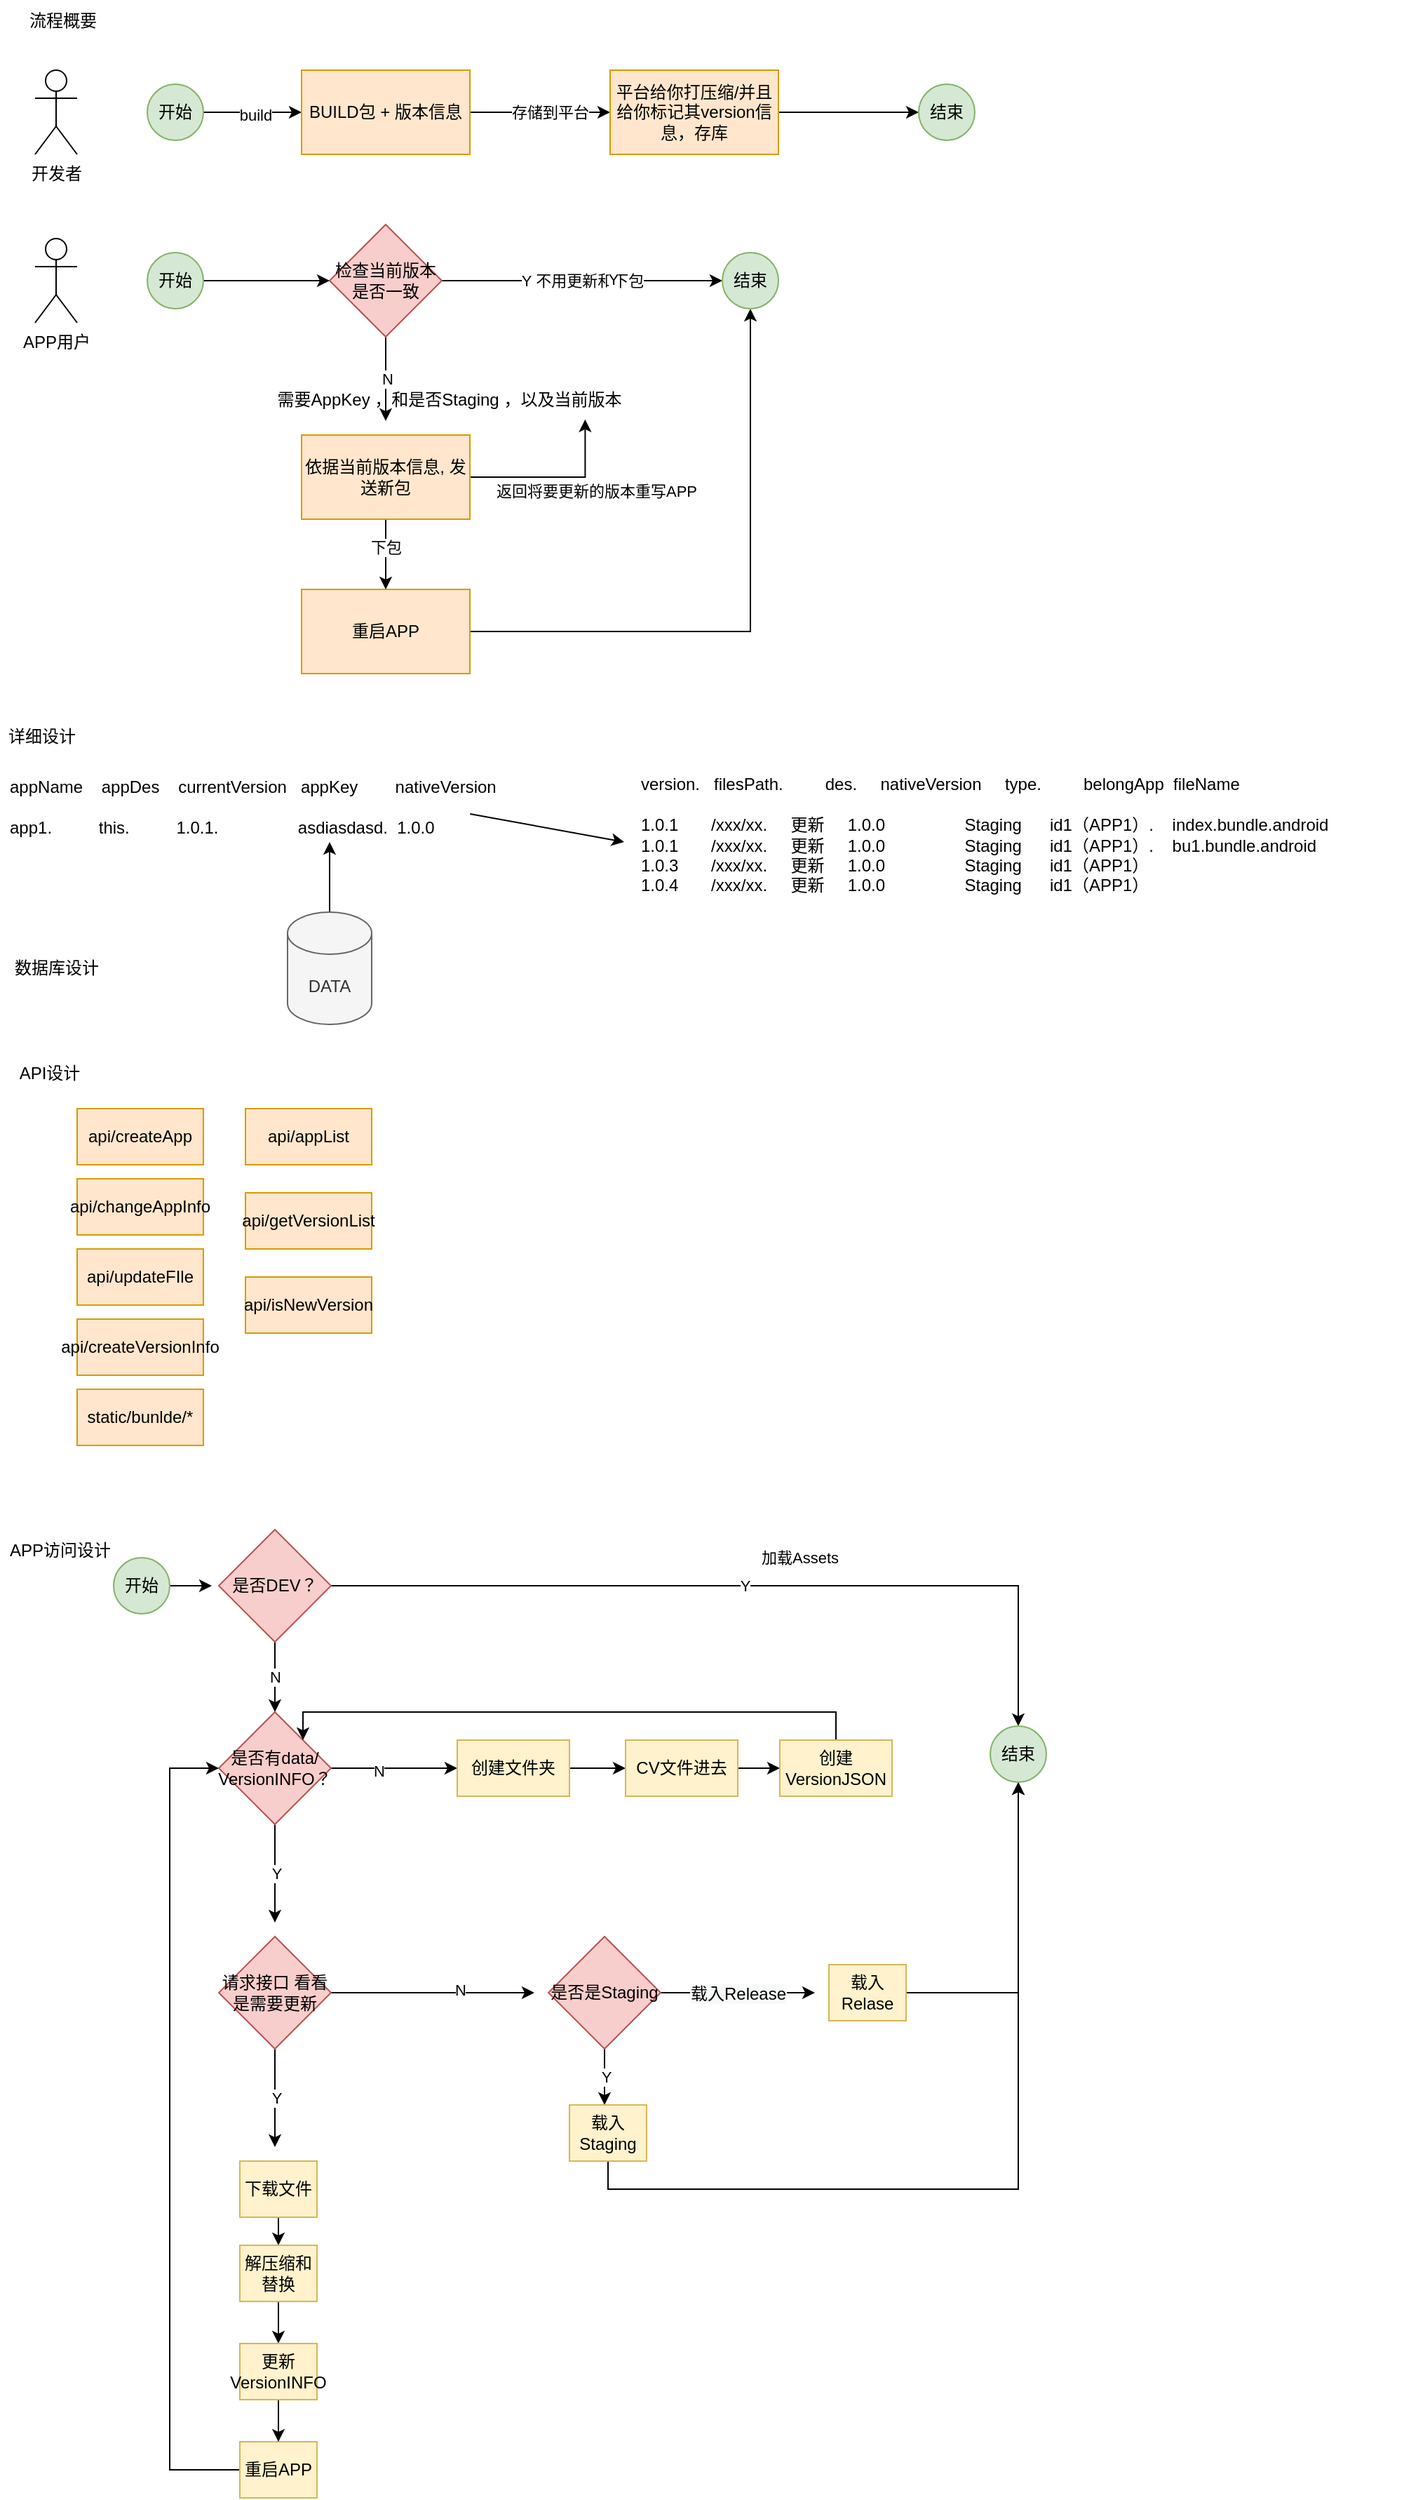 <mxfile version="16.1.2" type="device"><diagram id="2lM2lwTUtbdxGsBKdN3J" name="第 1 页"><mxGraphModel dx="1106" dy="830" grid="1" gridSize="10" guides="1" tooltips="1" connect="1" arrows="1" fold="1" page="1" pageScale="1" pageWidth="827" pageHeight="1169" math="0" shadow="0"><root><mxCell id="0"/><mxCell id="1" parent="0"/><mxCell id="BhmfG3ROlnPIpAQ-kHiL-32" style="edgeStyle=orthogonalEdgeStyle;rounded=0;orthogonalLoop=1;jettySize=auto;html=1;exitX=1;exitY=0.5;exitDx=0;exitDy=0;" parent="1" source="BhmfG3ROlnPIpAQ-kHiL-6" target="BhmfG3ROlnPIpAQ-kHiL-12" edge="1"><mxGeometry relative="1" as="geometry"/></mxCell><mxCell id="BhmfG3ROlnPIpAQ-kHiL-39" value="build" style="edgeLabel;html=1;align=center;verticalAlign=middle;resizable=0;points=[];" parent="BhmfG3ROlnPIpAQ-kHiL-32" vertex="1" connectable="0"><mxGeometry x="0.039" y="-2" relative="1" as="geometry"><mxPoint as="offset"/></mxGeometry></mxCell><mxCell id="BhmfG3ROlnPIpAQ-kHiL-6" value="开始" style="ellipse;whiteSpace=wrap;html=1;aspect=fixed;fillColor=#d5e8d4;strokeColor=#82b366;" parent="1" vertex="1"><mxGeometry x="105" y="80" width="40" height="40" as="geometry"/></mxCell><mxCell id="BhmfG3ROlnPIpAQ-kHiL-8" value="开发者" style="shape=umlActor;verticalLabelPosition=bottom;verticalAlign=top;html=1;outlineConnect=0;" parent="1" vertex="1"><mxGeometry x="25" y="70" width="30" height="60" as="geometry"/></mxCell><mxCell id="BhmfG3ROlnPIpAQ-kHiL-11" value="APP用户" style="shape=umlActor;verticalLabelPosition=bottom;verticalAlign=top;html=1;outlineConnect=0;" parent="1" vertex="1"><mxGeometry x="25" y="190" width="30" height="60" as="geometry"/></mxCell><mxCell id="BhmfG3ROlnPIpAQ-kHiL-33" style="edgeStyle=orthogonalEdgeStyle;rounded=0;orthogonalLoop=1;jettySize=auto;html=1;exitX=1;exitY=0.5;exitDx=0;exitDy=0;" parent="1" source="BhmfG3ROlnPIpAQ-kHiL-12" target="BhmfG3ROlnPIpAQ-kHiL-13" edge="1"><mxGeometry relative="1" as="geometry"/></mxCell><mxCell id="BhmfG3ROlnPIpAQ-kHiL-36" value="存储到平台" style="edgeLabel;html=1;align=center;verticalAlign=middle;resizable=0;points=[];" parent="BhmfG3ROlnPIpAQ-kHiL-33" vertex="1" connectable="0"><mxGeometry x="-0.308" y="2" relative="1" as="geometry"><mxPoint x="22" y="2" as="offset"/></mxGeometry></mxCell><mxCell id="BhmfG3ROlnPIpAQ-kHiL-12" value="BUILD包 + 版本信息" style="rounded=0;whiteSpace=wrap;html=1;fillColor=#ffe6cc;strokeColor=#d79b00;" parent="1" vertex="1"><mxGeometry x="215" y="70" width="120" height="60" as="geometry"/></mxCell><mxCell id="BhmfG3ROlnPIpAQ-kHiL-35" style="edgeStyle=orthogonalEdgeStyle;rounded=0;orthogonalLoop=1;jettySize=auto;html=1;exitX=1;exitY=0.5;exitDx=0;exitDy=0;entryX=0;entryY=0.5;entryDx=0;entryDy=0;" parent="1" source="BhmfG3ROlnPIpAQ-kHiL-13" target="BhmfG3ROlnPIpAQ-kHiL-31" edge="1"><mxGeometry relative="1" as="geometry"/></mxCell><mxCell id="BhmfG3ROlnPIpAQ-kHiL-13" value="平台给你打压缩/并且给你标记其version信息，存库" style="rounded=0;whiteSpace=wrap;html=1;fillColor=#ffe6cc;strokeColor=#d79b00;" parent="1" vertex="1"><mxGeometry x="435" y="70" width="120" height="60" as="geometry"/></mxCell><mxCell id="BhmfG3ROlnPIpAQ-kHiL-40" value="N" style="edgeStyle=orthogonalEdgeStyle;rounded=0;orthogonalLoop=1;jettySize=auto;html=1;exitX=0.5;exitY=1;exitDx=0;exitDy=0;entryX=0.5;entryY=0;entryDx=0;entryDy=0;" parent="1" source="BhmfG3ROlnPIpAQ-kHiL-17" edge="1"><mxGeometry relative="1" as="geometry"><mxPoint x="275" y="320" as="targetPoint"/></mxGeometry></mxCell><mxCell id="BhmfG3ROlnPIpAQ-kHiL-41" value="Y 不用更新和下包" style="edgeStyle=orthogonalEdgeStyle;rounded=0;orthogonalLoop=1;jettySize=auto;html=1;exitX=1;exitY=0.5;exitDx=0;exitDy=0;entryX=0;entryY=0.5;entryDx=0;entryDy=0;" parent="1" source="BhmfG3ROlnPIpAQ-kHiL-17" target="BhmfG3ROlnPIpAQ-kHiL-43" edge="1"><mxGeometry relative="1" as="geometry"><mxPoint x="415" y="220.31" as="targetPoint"/></mxGeometry></mxCell><mxCell id="BhmfG3ROlnPIpAQ-kHiL-42" value="Y" style="edgeLabel;html=1;align=center;verticalAlign=middle;resizable=0;points=[];" parent="BhmfG3ROlnPIpAQ-kHiL-41" vertex="1" connectable="0"><mxGeometry x="0.219" y="1" relative="1" as="geometry"><mxPoint as="offset"/></mxGeometry></mxCell><mxCell id="BhmfG3ROlnPIpAQ-kHiL-17" value="检查当前版本是否一致" style="rhombus;whiteSpace=wrap;html=1;fillColor=#f8cecc;strokeColor=#b85450;" parent="1" vertex="1"><mxGeometry x="235" y="180" width="80" height="80" as="geometry"/></mxCell><mxCell id="BhmfG3ROlnPIpAQ-kHiL-46" style="edgeStyle=orthogonalEdgeStyle;rounded=0;orthogonalLoop=1;jettySize=auto;html=1;exitX=1;exitY=0.5;exitDx=0;exitDy=0;" parent="1" source="BhmfG3ROlnPIpAQ-kHiL-20" target="BhmfG3ROlnPIpAQ-kHiL-43" edge="1"><mxGeometry relative="1" as="geometry"/></mxCell><mxCell id="BhmfG3ROlnPIpAQ-kHiL-20" value="重启APP" style="rounded=0;whiteSpace=wrap;html=1;fillColor=#ffe6cc;strokeColor=#d79b00;" parent="1" vertex="1"><mxGeometry x="215" y="440" width="120" height="60" as="geometry"/></mxCell><mxCell id="BhmfG3ROlnPIpAQ-kHiL-31" value="结束" style="ellipse;whiteSpace=wrap;html=1;aspect=fixed;fillColor=#d5e8d4;strokeColor=#82b366;" parent="1" vertex="1"><mxGeometry x="655" y="80" width="40" height="40" as="geometry"/></mxCell><mxCell id="BhmfG3ROlnPIpAQ-kHiL-51" style="edgeStyle=orthogonalEdgeStyle;rounded=0;orthogonalLoop=1;jettySize=auto;html=1;exitX=1;exitY=0.5;exitDx=0;exitDy=0;entryX=0;entryY=0.5;entryDx=0;entryDy=0;" parent="1" source="BhmfG3ROlnPIpAQ-kHiL-37" target="BhmfG3ROlnPIpAQ-kHiL-17" edge="1"><mxGeometry relative="1" as="geometry"/></mxCell><mxCell id="BhmfG3ROlnPIpAQ-kHiL-37" value="开始" style="ellipse;whiteSpace=wrap;html=1;aspect=fixed;fillColor=#d5e8d4;strokeColor=#82b366;" parent="1" vertex="1"><mxGeometry x="105" y="200" width="40" height="40" as="geometry"/></mxCell><mxCell id="BhmfG3ROlnPIpAQ-kHiL-43" value="结束" style="ellipse;whiteSpace=wrap;html=1;aspect=fixed;fillColor=#d5e8d4;strokeColor=#82b366;" parent="1" vertex="1"><mxGeometry x="515" y="200" width="40" height="40" as="geometry"/></mxCell><mxCell id="BhmfG3ROlnPIpAQ-kHiL-45" style="edgeStyle=orthogonalEdgeStyle;rounded=0;orthogonalLoop=1;jettySize=auto;html=1;exitX=0.5;exitY=1;exitDx=0;exitDy=0;" parent="1" source="BhmfG3ROlnPIpAQ-kHiL-44" target="BhmfG3ROlnPIpAQ-kHiL-20" edge="1"><mxGeometry relative="1" as="geometry"/></mxCell><mxCell id="BhmfG3ROlnPIpAQ-kHiL-50" value="下包" style="edgeLabel;html=1;align=center;verticalAlign=middle;resizable=0;points=[];" parent="BhmfG3ROlnPIpAQ-kHiL-45" vertex="1" connectable="0"><mxGeometry x="-0.339" y="1" relative="1" as="geometry"><mxPoint x="-1" y="3" as="offset"/></mxGeometry></mxCell><mxCell id="BhmfG3ROlnPIpAQ-kHiL-48" style="edgeStyle=orthogonalEdgeStyle;rounded=0;orthogonalLoop=1;jettySize=auto;html=1;exitX=1;exitY=0.5;exitDx=0;exitDy=0;entryX=0.86;entryY=0.964;entryDx=0;entryDy=0;entryPerimeter=0;" parent="1" source="BhmfG3ROlnPIpAQ-kHiL-44" target="BhmfG3ROlnPIpAQ-kHiL-47" edge="1"><mxGeometry relative="1" as="geometry"/></mxCell><mxCell id="BhmfG3ROlnPIpAQ-kHiL-49" value="返回将要更新的版本重写APP" style="edgeLabel;html=1;align=center;verticalAlign=middle;resizable=0;points=[];" parent="BhmfG3ROlnPIpAQ-kHiL-48" vertex="1" connectable="0"><mxGeometry x="-0.193" y="-2" relative="1" as="geometry"><mxPoint x="40" y="8" as="offset"/></mxGeometry></mxCell><mxCell id="BhmfG3ROlnPIpAQ-kHiL-44" value="依据当前版本信息, 发送新包" style="rounded=0;whiteSpace=wrap;html=1;fillColor=#ffe6cc;strokeColor=#d79b00;" parent="1" vertex="1"><mxGeometry x="215" y="330" width="120" height="60" as="geometry"/></mxCell><mxCell id="BhmfG3ROlnPIpAQ-kHiL-47" value="需要AppKey ，和是否Staging ，以及当前版本" style="text;html=1;align=center;verticalAlign=middle;resizable=0;points=[];autosize=1;strokeColor=none;fillColor=none;" parent="1" vertex="1"><mxGeometry x="185" y="290" width="270" height="30" as="geometry"/></mxCell><mxCell id="2VMpYK0dCk2_2af81qOv-1" value="详细设计" style="text;html=1;strokeColor=none;fillColor=none;align=center;verticalAlign=middle;whiteSpace=wrap;rounded=0;" parent="1" vertex="1"><mxGeometry y="530" width="60" height="30" as="geometry"/></mxCell><mxCell id="2VMpYK0dCk2_2af81qOv-3" value="流程概要" style="text;html=1;strokeColor=none;fillColor=none;align=center;verticalAlign=middle;whiteSpace=wrap;rounded=0;" parent="1" vertex="1"><mxGeometry x="15" y="20" width="60" height="30" as="geometry"/></mxCell><mxCell id="2VMpYK0dCk2_2af81qOv-4" style="edgeStyle=orthogonalEdgeStyle;rounded=0;orthogonalLoop=1;jettySize=auto;html=1;exitX=0.5;exitY=0;exitDx=0;exitDy=0;exitPerimeter=0;" parent="1" source="2VMpYK0dCk2_2af81qOv-5" edge="1"><mxGeometry relative="1" as="geometry"><mxPoint x="235" y="620" as="targetPoint"/></mxGeometry></mxCell><mxCell id="2VMpYK0dCk2_2af81qOv-5" value="DATA" style="shape=cylinder3;whiteSpace=wrap;html=1;boundedLbl=1;backgroundOutline=1;size=15;fillColor=#f5f5f5;fontColor=#333333;strokeColor=#666666;" parent="1" vertex="1"><mxGeometry x="205" y="670" width="60" height="80" as="geometry"/></mxCell><mxCell id="2VMpYK0dCk2_2af81qOv-6" value="appName&amp;nbsp; &amp;nbsp; appDes&amp;nbsp; &amp;nbsp; currentVersion&amp;nbsp; &amp;nbsp;appKey&amp;nbsp; &amp;nbsp; &amp;nbsp; &amp;nbsp; nativeVersion&lt;br&gt;&lt;br&gt;app1.&amp;nbsp; &amp;nbsp; &amp;nbsp; &amp;nbsp; &amp;nbsp; this.&amp;nbsp; &amp;nbsp; &amp;nbsp; &amp;nbsp; &amp;nbsp; 1.0.1.&amp;nbsp; &amp;nbsp; &amp;nbsp; &amp;nbsp; &amp;nbsp; &amp;nbsp; &amp;nbsp; &amp;nbsp; &amp;nbsp;asdiasdasd.&amp;nbsp; 1.0.0" style="text;html=1;strokeColor=none;fillColor=none;align=left;verticalAlign=middle;whiteSpace=wrap;rounded=0;" parent="1" vertex="1"><mxGeometry x="5" y="580" width="360" height="30" as="geometry"/></mxCell><mxCell id="2VMpYK0dCk2_2af81qOv-7" value="version.&amp;nbsp; &amp;nbsp;filesPath.&amp;nbsp; &amp;nbsp; &amp;nbsp; &amp;nbsp; &amp;nbsp;des.&amp;nbsp; &amp;nbsp; &amp;nbsp;nativeVersion&amp;nbsp; &amp;nbsp; &amp;nbsp;type.&amp;nbsp; &amp;nbsp; &amp;nbsp; &amp;nbsp; &amp;nbsp;belongApp&amp;nbsp; fileName&lt;br&gt;&lt;br&gt;1.0.1&amp;nbsp; &amp;nbsp; &amp;nbsp; &amp;nbsp;/xxx/xx.&amp;nbsp; &amp;nbsp; &amp;nbsp;更新&amp;nbsp; &amp;nbsp; &amp;nbsp;1.0.0&amp;nbsp; &amp;nbsp; &amp;nbsp; &amp;nbsp; &amp;nbsp; &amp;nbsp; &amp;nbsp; &amp;nbsp; &amp;nbsp;Staging&amp;nbsp; &amp;nbsp; &amp;nbsp; id1（APP1）.&amp;nbsp; &amp;nbsp; index.bundle.android&lt;br&gt;1.0.1&amp;nbsp; &amp;nbsp; &amp;nbsp; &amp;nbsp;/xxx/xx.&amp;nbsp; &amp;nbsp; &amp;nbsp;更新&amp;nbsp; &amp;nbsp; &amp;nbsp;1.0.0&amp;nbsp; &amp;nbsp; &amp;nbsp; &amp;nbsp; &amp;nbsp; &amp;nbsp; &amp;nbsp; &amp;nbsp; &amp;nbsp;Staging&amp;nbsp; &amp;nbsp; &amp;nbsp; id1（APP1）.&amp;nbsp; &amp;nbsp; bu1.bundle.android&lt;br&gt;1.0.3&amp;nbsp; &amp;nbsp; &amp;nbsp; &amp;nbsp;/xxx/xx.&amp;nbsp; &amp;nbsp; &amp;nbsp;更新&amp;nbsp; &amp;nbsp; &amp;nbsp;1.0.0&amp;nbsp; &amp;nbsp; &amp;nbsp; &amp;nbsp; &amp;nbsp; &amp;nbsp; &amp;nbsp; &amp;nbsp; &amp;nbsp;Staging&amp;nbsp; &amp;nbsp; &amp;nbsp; id1（APP1）&lt;br&gt;1.0.4&amp;nbsp; &amp;nbsp; &amp;nbsp; &amp;nbsp;/xxx/xx.&amp;nbsp; &amp;nbsp; &amp;nbsp;更新&amp;nbsp; &amp;nbsp; &amp;nbsp;1.0.0&amp;nbsp; &amp;nbsp; &amp;nbsp; &amp;nbsp; &amp;nbsp; &amp;nbsp; &amp;nbsp; &amp;nbsp; &amp;nbsp;Staging&amp;nbsp; &amp;nbsp; &amp;nbsp; id1（APP1）" style="text;html=1;strokeColor=none;fillColor=none;align=left;verticalAlign=middle;whiteSpace=wrap;rounded=0;" parent="1" vertex="1"><mxGeometry x="455" y="590" width="545" height="50" as="geometry"/></mxCell><mxCell id="2VMpYK0dCk2_2af81qOv-8" value="" style="endArrow=classic;html=1;rounded=0;exitX=0.917;exitY=0.667;exitDx=0;exitDy=0;exitPerimeter=0;" parent="1" source="2VMpYK0dCk2_2af81qOv-6" edge="1"><mxGeometry width="50" height="50" relative="1" as="geometry"><mxPoint x="325" y="640" as="sourcePoint"/><mxPoint x="445" y="620" as="targetPoint"/></mxGeometry></mxCell><mxCell id="2VMpYK0dCk2_2af81qOv-9" value="数据库设计" style="text;html=1;align=center;verticalAlign=middle;resizable=0;points=[];autosize=1;strokeColor=none;fillColor=none;" parent="1" vertex="1"><mxGeometry y="695" width="80" height="30" as="geometry"/></mxCell><mxCell id="2VMpYK0dCk2_2af81qOv-10" value="API设计" style="text;html=1;align=center;verticalAlign=middle;resizable=0;points=[];autosize=1;strokeColor=none;fillColor=none;" parent="1" vertex="1"><mxGeometry y="770" width="70" height="30" as="geometry"/></mxCell><mxCell id="2VMpYK0dCk2_2af81qOv-12" value="api/createApp" style="rounded=0;whiteSpace=wrap;html=1;fillColor=#ffe6cc;strokeColor=#d79b00;" parent="1" vertex="1"><mxGeometry x="55" y="810" width="90" height="40" as="geometry"/></mxCell><mxCell id="2VMpYK0dCk2_2af81qOv-13" value="api/changeAppInfo" style="rounded=0;whiteSpace=wrap;html=1;fillColor=#ffe6cc;strokeColor=#d79b00;" parent="1" vertex="1"><mxGeometry x="55" y="860" width="90" height="40" as="geometry"/></mxCell><mxCell id="2VMpYK0dCk2_2af81qOv-14" value="api/updateFIle" style="rounded=0;whiteSpace=wrap;html=1;fillColor=#ffe6cc;strokeColor=#d79b00;" parent="1" vertex="1"><mxGeometry x="55" y="910" width="90" height="40" as="geometry"/></mxCell><mxCell id="2VMpYK0dCk2_2af81qOv-15" value="api/createVersionInfo" style="rounded=0;whiteSpace=wrap;html=1;fillColor=#ffe6cc;strokeColor=#d79b00;" parent="1" vertex="1"><mxGeometry x="55" y="960" width="90" height="40" as="geometry"/></mxCell><mxCell id="2VMpYK0dCk2_2af81qOv-16" value="static/bunlde/*" style="rounded=0;whiteSpace=wrap;html=1;fillColor=#ffe6cc;strokeColor=#d79b00;" parent="1" vertex="1"><mxGeometry x="55" y="1010" width="90" height="40" as="geometry"/></mxCell><mxCell id="2VMpYK0dCk2_2af81qOv-17" value="api/appList" style="rounded=0;whiteSpace=wrap;html=1;fillColor=#ffe6cc;strokeColor=#d79b00;" parent="1" vertex="1"><mxGeometry x="175" y="810" width="90" height="40" as="geometry"/></mxCell><mxCell id="2VMpYK0dCk2_2af81qOv-18" value="api/getVersionList" style="rounded=0;whiteSpace=wrap;html=1;fillColor=#ffe6cc;strokeColor=#d79b00;" parent="1" vertex="1"><mxGeometry x="175" y="870" width="90" height="40" as="geometry"/></mxCell><mxCell id="2VMpYK0dCk2_2af81qOv-19" value="api/isNewVersion" style="rounded=0;whiteSpace=wrap;html=1;fillColor=#ffe6cc;strokeColor=#d79b00;" parent="1" vertex="1"><mxGeometry x="175" y="930" width="90" height="40" as="geometry"/></mxCell><mxCell id="2VMpYK0dCk2_2af81qOv-20" value="APP访问设计" style="text;html=1;align=left;verticalAlign=middle;resizable=0;points=[];autosize=1;strokeColor=none;fillColor=none;" parent="1" vertex="1"><mxGeometry x="5" y="1110" width="100" height="30" as="geometry"/></mxCell><mxCell id="2VMpYK0dCk2_2af81qOv-36" style="edgeStyle=orthogonalEdgeStyle;rounded=0;orthogonalLoop=1;jettySize=auto;html=1;exitX=1;exitY=0.5;exitDx=0;exitDy=0;" parent="1" source="2VMpYK0dCk2_2af81qOv-22" target="2VMpYK0dCk2_2af81qOv-31" edge="1"><mxGeometry relative="1" as="geometry"/></mxCell><mxCell id="2VMpYK0dCk2_2af81qOv-39" value="N" style="edgeLabel;html=1;align=center;verticalAlign=middle;resizable=0;points=[];" parent="2VMpYK0dCk2_2af81qOv-36" vertex="1" connectable="0"><mxGeometry x="-0.244" y="-2" relative="1" as="geometry"><mxPoint as="offset"/></mxGeometry></mxCell><mxCell id="2VMpYK0dCk2_2af81qOv-40" value="Y" style="edgeStyle=orthogonalEdgeStyle;rounded=0;orthogonalLoop=1;jettySize=auto;html=1;exitX=0.5;exitY=1;exitDx=0;exitDy=0;" parent="1" source="2VMpYK0dCk2_2af81qOv-22" edge="1"><mxGeometry relative="1" as="geometry"><mxPoint x="196" y="1390" as="targetPoint"/></mxGeometry></mxCell><mxCell id="2VMpYK0dCk2_2af81qOv-22" value="是否有data/ VersionINFO？" style="rhombus;whiteSpace=wrap;html=1;fillColor=#f8cecc;strokeColor=#b85450;" parent="1" vertex="1"><mxGeometry x="156" y="1240" width="80" height="80" as="geometry"/></mxCell><mxCell id="2VMpYK0dCk2_2af81qOv-27" value="Y" style="edgeStyle=orthogonalEdgeStyle;rounded=0;orthogonalLoop=1;jettySize=auto;html=1;exitX=0.5;exitY=1;exitDx=0;exitDy=0;entryX=0.5;entryY=0;entryDx=0;entryDy=0;" parent="1" source="2VMpYK0dCk2_2af81qOv-23" edge="1"><mxGeometry relative="1" as="geometry"><mxPoint x="431" y="1520" as="targetPoint"/></mxGeometry></mxCell><mxCell id="2VMpYK0dCk2_2af81qOv-28" value="&lt;span style=&quot;font-size: 12px; background-color: rgb(248, 249, 250);&quot;&gt;载入Release&lt;/span&gt;" style="edgeStyle=orthogonalEdgeStyle;rounded=0;orthogonalLoop=1;jettySize=auto;html=1;exitX=1;exitY=0.5;exitDx=0;exitDy=0;" parent="1" source="2VMpYK0dCk2_2af81qOv-23" edge="1"><mxGeometry relative="1" as="geometry"><mxPoint x="581" y="1440" as="targetPoint"/></mxGeometry></mxCell><mxCell id="2VMpYK0dCk2_2af81qOv-23" value="是否是Staging" style="rhombus;whiteSpace=wrap;html=1;fillColor=#f8cecc;strokeColor=#b85450;" parent="1" vertex="1"><mxGeometry x="391" y="1400" width="80" height="80" as="geometry"/></mxCell><mxCell id="2VMpYK0dCk2_2af81qOv-37" style="edgeStyle=orthogonalEdgeStyle;rounded=0;orthogonalLoop=1;jettySize=auto;html=1;exitX=1;exitY=0.5;exitDx=0;exitDy=0;" parent="1" source="2VMpYK0dCk2_2af81qOv-31" target="2VMpYK0dCk2_2af81qOv-32" edge="1"><mxGeometry relative="1" as="geometry"/></mxCell><mxCell id="2VMpYK0dCk2_2af81qOv-31" value="创建文件夹" style="rounded=0;whiteSpace=wrap;html=1;fillColor=#fff2cc;strokeColor=#d6b656;" parent="1" vertex="1"><mxGeometry x="326" y="1260" width="80" height="40" as="geometry"/></mxCell><mxCell id="2VMpYK0dCk2_2af81qOv-38" style="edgeStyle=orthogonalEdgeStyle;rounded=0;orthogonalLoop=1;jettySize=auto;html=1;exitX=1;exitY=0.5;exitDx=0;exitDy=0;" parent="1" source="2VMpYK0dCk2_2af81qOv-32" target="2VMpYK0dCk2_2af81qOv-33" edge="1"><mxGeometry relative="1" as="geometry"/></mxCell><mxCell id="2VMpYK0dCk2_2af81qOv-32" value="CV文件进去" style="rounded=0;whiteSpace=wrap;html=1;fillColor=#fff2cc;strokeColor=#d6b656;" parent="1" vertex="1"><mxGeometry x="446" y="1260" width="80" height="40" as="geometry"/></mxCell><mxCell id="2VMpYK0dCk2_2af81qOv-66" style="edgeStyle=orthogonalEdgeStyle;rounded=0;orthogonalLoop=1;jettySize=auto;html=1;exitX=0.5;exitY=0;exitDx=0;exitDy=0;entryX=1;entryY=0;entryDx=0;entryDy=0;" parent="1" source="2VMpYK0dCk2_2af81qOv-33" target="2VMpYK0dCk2_2af81qOv-22" edge="1"><mxGeometry relative="1" as="geometry"><Array as="points"><mxPoint x="596" y="1240"/><mxPoint x="216" y="1240"/></Array></mxGeometry></mxCell><mxCell id="2VMpYK0dCk2_2af81qOv-33" value="创建VersionJSON" style="rounded=0;whiteSpace=wrap;html=1;fillColor=#fff2cc;strokeColor=#d6b656;" parent="1" vertex="1"><mxGeometry x="556" y="1260" width="80" height="40" as="geometry"/></mxCell><mxCell id="2VMpYK0dCk2_2af81qOv-46" value="Y" style="edgeStyle=orthogonalEdgeStyle;rounded=0;orthogonalLoop=1;jettySize=auto;html=1;exitX=0.5;exitY=1;exitDx=0;exitDy=0;" parent="1" source="2VMpYK0dCk2_2af81qOv-45" edge="1"><mxGeometry relative="1" as="geometry"><mxPoint x="196" y="1550" as="targetPoint"/></mxGeometry></mxCell><mxCell id="2VMpYK0dCk2_2af81qOv-47" style="edgeStyle=orthogonalEdgeStyle;rounded=0;orthogonalLoop=1;jettySize=auto;html=1;exitX=1;exitY=0.5;exitDx=0;exitDy=0;" parent="1" source="2VMpYK0dCk2_2af81qOv-45" edge="1"><mxGeometry relative="1" as="geometry"><mxPoint x="381" y="1440" as="targetPoint"/></mxGeometry></mxCell><mxCell id="2VMpYK0dCk2_2af81qOv-48" value="N" style="edgeLabel;html=1;align=center;verticalAlign=middle;resizable=0;points=[];" parent="2VMpYK0dCk2_2af81qOv-47" vertex="1" connectable="0"><mxGeometry x="0.269" y="3" relative="1" as="geometry"><mxPoint as="offset"/></mxGeometry></mxCell><mxCell id="2VMpYK0dCk2_2af81qOv-45" value="请求接口 看看是需要更新" style="rhombus;whiteSpace=wrap;html=1;fillColor=#f8cecc;strokeColor=#b85450;" parent="1" vertex="1"><mxGeometry x="156" y="1400" width="80" height="80" as="geometry"/></mxCell><mxCell id="2VMpYK0dCk2_2af81qOv-53" style="edgeStyle=orthogonalEdgeStyle;rounded=0;orthogonalLoop=1;jettySize=auto;html=1;exitX=0.5;exitY=1;exitDx=0;exitDy=0;entryX=0.5;entryY=0;entryDx=0;entryDy=0;" parent="1" source="2VMpYK0dCk2_2af81qOv-49" target="2VMpYK0dCk2_2af81qOv-50" edge="1"><mxGeometry relative="1" as="geometry"/></mxCell><mxCell id="2VMpYK0dCk2_2af81qOv-49" value="下载文件" style="rounded=0;whiteSpace=wrap;html=1;fillColor=#fff2cc;strokeColor=#d6b656;" parent="1" vertex="1"><mxGeometry x="171" y="1560" width="55" height="40" as="geometry"/></mxCell><mxCell id="2VMpYK0dCk2_2af81qOv-54" style="edgeStyle=orthogonalEdgeStyle;rounded=0;orthogonalLoop=1;jettySize=auto;html=1;exitX=0.5;exitY=1;exitDx=0;exitDy=0;" parent="1" source="2VMpYK0dCk2_2af81qOv-50" target="2VMpYK0dCk2_2af81qOv-52" edge="1"><mxGeometry relative="1" as="geometry"/></mxCell><mxCell id="2VMpYK0dCk2_2af81qOv-50" value="解压缩和替换" style="rounded=0;whiteSpace=wrap;html=1;fillColor=#fff2cc;strokeColor=#d6b656;" parent="1" vertex="1"><mxGeometry x="171" y="1620" width="55" height="40" as="geometry"/></mxCell><mxCell id="2VMpYK0dCk2_2af81qOv-56" style="edgeStyle=orthogonalEdgeStyle;rounded=0;orthogonalLoop=1;jettySize=auto;html=1;exitX=0;exitY=0.5;exitDx=0;exitDy=0;entryX=0;entryY=0.5;entryDx=0;entryDy=0;" parent="1" source="2VMpYK0dCk2_2af81qOv-51" target="2VMpYK0dCk2_2af81qOv-22" edge="1"><mxGeometry relative="1" as="geometry"><Array as="points"><mxPoint x="121" y="1780"/><mxPoint x="121" y="1280"/></Array></mxGeometry></mxCell><mxCell id="2VMpYK0dCk2_2af81qOv-51" value="重启APP" style="rounded=0;whiteSpace=wrap;html=1;fillColor=#fff2cc;strokeColor=#d6b656;" parent="1" vertex="1"><mxGeometry x="171" y="1760" width="55" height="40" as="geometry"/></mxCell><mxCell id="2VMpYK0dCk2_2af81qOv-55" style="edgeStyle=orthogonalEdgeStyle;rounded=0;orthogonalLoop=1;jettySize=auto;html=1;exitX=0.5;exitY=1;exitDx=0;exitDy=0;entryX=0.5;entryY=0;entryDx=0;entryDy=0;" parent="1" source="2VMpYK0dCk2_2af81qOv-52" target="2VMpYK0dCk2_2af81qOv-51" edge="1"><mxGeometry relative="1" as="geometry"/></mxCell><mxCell id="2VMpYK0dCk2_2af81qOv-52" value="更新VersionINFO" style="rounded=0;whiteSpace=wrap;html=1;fillColor=#fff2cc;strokeColor=#d6b656;" parent="1" vertex="1"><mxGeometry x="171" y="1690" width="55" height="40" as="geometry"/></mxCell><mxCell id="2VMpYK0dCk2_2af81qOv-68" style="edgeStyle=orthogonalEdgeStyle;rounded=0;orthogonalLoop=1;jettySize=auto;html=1;exitX=0.5;exitY=1;exitDx=0;exitDy=0;entryX=0.5;entryY=1;entryDx=0;entryDy=0;" parent="1" source="2VMpYK0dCk2_2af81qOv-57" target="2VMpYK0dCk2_2af81qOv-62" edge="1"><mxGeometry relative="1" as="geometry"/></mxCell><mxCell id="2VMpYK0dCk2_2af81qOv-57" value="载入Staging" style="rounded=0;whiteSpace=wrap;html=1;fillColor=#fff2cc;strokeColor=#d6b656;" parent="1" vertex="1"><mxGeometry x="406" y="1520" width="55" height="40" as="geometry"/></mxCell><mxCell id="2VMpYK0dCk2_2af81qOv-67" style="edgeStyle=orthogonalEdgeStyle;rounded=0;orthogonalLoop=1;jettySize=auto;html=1;exitX=1;exitY=0.5;exitDx=0;exitDy=0;entryX=0.5;entryY=1;entryDx=0;entryDy=0;" parent="1" source="2VMpYK0dCk2_2af81qOv-58" target="2VMpYK0dCk2_2af81qOv-62" edge="1"><mxGeometry relative="1" as="geometry"/></mxCell><mxCell id="2VMpYK0dCk2_2af81qOv-58" value="载入Relase" style="rounded=0;whiteSpace=wrap;html=1;fillColor=#fff2cc;strokeColor=#d6b656;" parent="1" vertex="1"><mxGeometry x="591" y="1420" width="55" height="40" as="geometry"/></mxCell><mxCell id="2VMpYK0dCk2_2af81qOv-60" value="N" style="edgeStyle=orthogonalEdgeStyle;rounded=0;orthogonalLoop=1;jettySize=auto;html=1;exitX=0.5;exitY=1;exitDx=0;exitDy=0;entryX=0.5;entryY=0;entryDx=0;entryDy=0;" parent="1" source="2VMpYK0dCk2_2af81qOv-59" target="2VMpYK0dCk2_2af81qOv-22" edge="1"><mxGeometry relative="1" as="geometry"/></mxCell><mxCell id="2VMpYK0dCk2_2af81qOv-61" value="Y" style="edgeStyle=orthogonalEdgeStyle;rounded=0;orthogonalLoop=1;jettySize=auto;html=1;exitX=1;exitY=0.5;exitDx=0;exitDy=0;entryX=0.5;entryY=0;entryDx=0;entryDy=0;" parent="1" source="2VMpYK0dCk2_2af81qOv-59" target="2VMpYK0dCk2_2af81qOv-62" edge="1"><mxGeometry relative="1" as="geometry"><mxPoint x="411" y="1150" as="targetPoint"/></mxGeometry></mxCell><mxCell id="2VMpYK0dCk2_2af81qOv-63" value="加载Assets" style="edgeLabel;html=1;align=center;verticalAlign=middle;resizable=0;points=[];" parent="2VMpYK0dCk2_2af81qOv-61" vertex="1" connectable="0"><mxGeometry x="0.344" y="-2" relative="1" as="geometry"><mxPoint x="-63" y="-22" as="offset"/></mxGeometry></mxCell><mxCell id="2VMpYK0dCk2_2af81qOv-59" value="是否DEV？" style="rhombus;whiteSpace=wrap;html=1;fillColor=#f8cecc;strokeColor=#b85450;" parent="1" vertex="1"><mxGeometry x="156" y="1110" width="80" height="80" as="geometry"/></mxCell><mxCell id="2VMpYK0dCk2_2af81qOv-62" value="结束" style="ellipse;whiteSpace=wrap;html=1;aspect=fixed;fillColor=#d5e8d4;strokeColor=#82b366;" parent="1" vertex="1"><mxGeometry x="706" y="1250" width="40" height="40" as="geometry"/></mxCell><mxCell id="2VMpYK0dCk2_2af81qOv-70" style="edgeStyle=orthogonalEdgeStyle;rounded=0;orthogonalLoop=1;jettySize=auto;html=1;exitX=1;exitY=0.5;exitDx=0;exitDy=0;" parent="1" source="2VMpYK0dCk2_2af81qOv-69" edge="1"><mxGeometry relative="1" as="geometry"><mxPoint x="151" y="1150" as="targetPoint"/></mxGeometry></mxCell><mxCell id="2VMpYK0dCk2_2af81qOv-69" value="开始" style="ellipse;whiteSpace=wrap;html=1;aspect=fixed;fillColor=#d5e8d4;strokeColor=#82b366;" parent="1" vertex="1"><mxGeometry x="81" y="1130" width="40" height="40" as="geometry"/></mxCell></root></mxGraphModel></diagram></mxfile>
